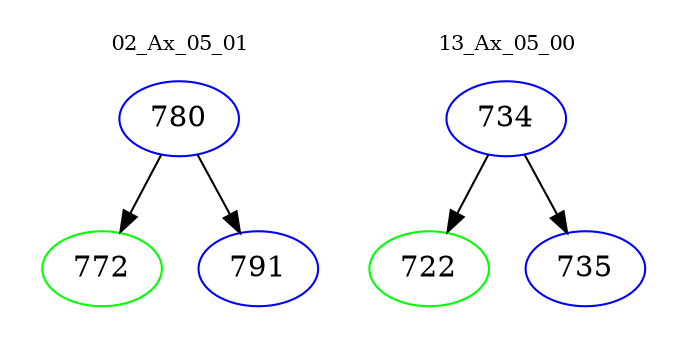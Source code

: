 digraph{
subgraph cluster_0 {
color = white
label = "02_Ax_05_01";
fontsize=10;
T0_780 [label="780", color="blue"]
T0_780 -> T0_772 [color="black"]
T0_772 [label="772", color="green"]
T0_780 -> T0_791 [color="black"]
T0_791 [label="791", color="blue"]
}
subgraph cluster_1 {
color = white
label = "13_Ax_05_00";
fontsize=10;
T1_734 [label="734", color="blue"]
T1_734 -> T1_722 [color="black"]
T1_722 [label="722", color="green"]
T1_734 -> T1_735 [color="black"]
T1_735 [label="735", color="blue"]
}
}
